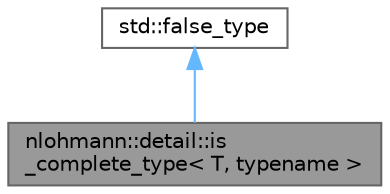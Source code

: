 digraph "nlohmann::detail::is_complete_type&lt; T, typename &gt;"
{
 // LATEX_PDF_SIZE
  bgcolor="transparent";
  edge [fontname=Helvetica,fontsize=10,labelfontname=Helvetica,labelfontsize=10];
  node [fontname=Helvetica,fontsize=10,shape=box,height=0.2,width=0.4];
  Node1 [label="nlohmann::detail::is\l_complete_type\< T, typename \>",height=0.2,width=0.4,color="gray40", fillcolor="grey60", style="filled", fontcolor="black",tooltip=" "];
  Node2 -> Node1 [dir="back",color="steelblue1",style="solid"];
  Node2 [label="std::false_type",height=0.2,width=0.4,color="gray40", fillcolor="white", style="filled",tooltip=" "];
}
